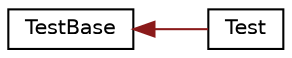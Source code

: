 digraph "Graphical Class Hierarchy"
{
  edge [fontname="Helvetica",fontsize="10",labelfontname="Helvetica",labelfontsize="10"];
  node [fontname="Helvetica",fontsize="10",shape=record];
  rankdir="LR";
  Node0 [label="TestBase",height=0.2,width=0.4,color="black", fillcolor="white", style="filled",URL="$classTestBase.html",tooltip="Required polymorphism implementation. "];
  Node0 -> Node1 [dir="back",color="firebrick4",fontsize="10",style="solid",fontname="Helvetica"];
  Node1 [label="Test",height=0.2,width=0.4,color="black", fillcolor="white", style="filled",URL="$classTest.html",tooltip="The class responsible for twst pipeline. "];
}
